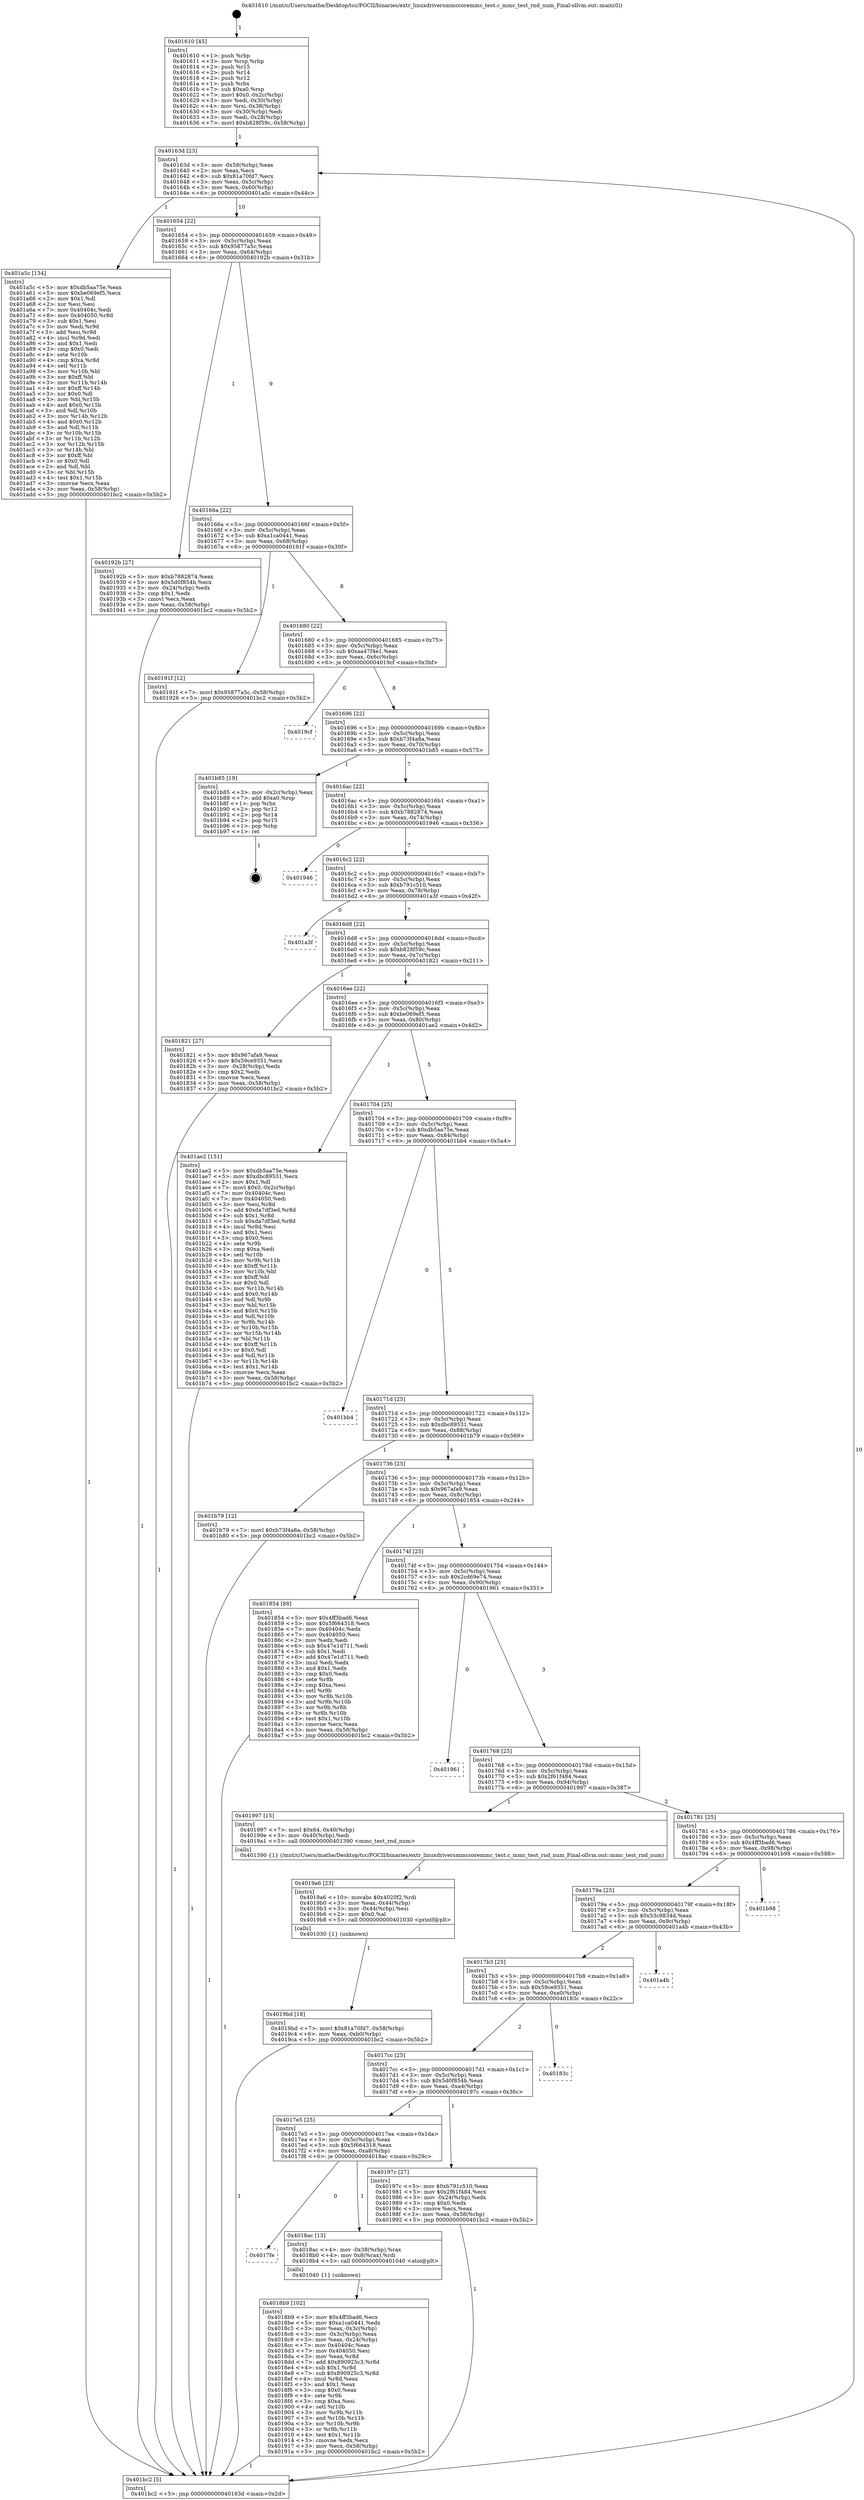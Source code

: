 digraph "0x401610" {
  label = "0x401610 (/mnt/c/Users/mathe/Desktop/tcc/POCII/binaries/extr_linuxdriversmmccoremmc_test.c_mmc_test_rnd_num_Final-ollvm.out::main(0))"
  labelloc = "t"
  node[shape=record]

  Entry [label="",width=0.3,height=0.3,shape=circle,fillcolor=black,style=filled]
  "0x40163d" [label="{
     0x40163d [23]\l
     | [instrs]\l
     &nbsp;&nbsp;0x40163d \<+3\>: mov -0x58(%rbp),%eax\l
     &nbsp;&nbsp;0x401640 \<+2\>: mov %eax,%ecx\l
     &nbsp;&nbsp;0x401642 \<+6\>: sub $0x81a70fd7,%ecx\l
     &nbsp;&nbsp;0x401648 \<+3\>: mov %eax,-0x5c(%rbp)\l
     &nbsp;&nbsp;0x40164b \<+3\>: mov %ecx,-0x60(%rbp)\l
     &nbsp;&nbsp;0x40164e \<+6\>: je 0000000000401a5c \<main+0x44c\>\l
  }"]
  "0x401a5c" [label="{
     0x401a5c [134]\l
     | [instrs]\l
     &nbsp;&nbsp;0x401a5c \<+5\>: mov $0xdb5aa75e,%eax\l
     &nbsp;&nbsp;0x401a61 \<+5\>: mov $0xbe069ef5,%ecx\l
     &nbsp;&nbsp;0x401a66 \<+2\>: mov $0x1,%dl\l
     &nbsp;&nbsp;0x401a68 \<+2\>: xor %esi,%esi\l
     &nbsp;&nbsp;0x401a6a \<+7\>: mov 0x40404c,%edi\l
     &nbsp;&nbsp;0x401a71 \<+8\>: mov 0x404050,%r8d\l
     &nbsp;&nbsp;0x401a79 \<+3\>: sub $0x1,%esi\l
     &nbsp;&nbsp;0x401a7c \<+3\>: mov %edi,%r9d\l
     &nbsp;&nbsp;0x401a7f \<+3\>: add %esi,%r9d\l
     &nbsp;&nbsp;0x401a82 \<+4\>: imul %r9d,%edi\l
     &nbsp;&nbsp;0x401a86 \<+3\>: and $0x1,%edi\l
     &nbsp;&nbsp;0x401a89 \<+3\>: cmp $0x0,%edi\l
     &nbsp;&nbsp;0x401a8c \<+4\>: sete %r10b\l
     &nbsp;&nbsp;0x401a90 \<+4\>: cmp $0xa,%r8d\l
     &nbsp;&nbsp;0x401a94 \<+4\>: setl %r11b\l
     &nbsp;&nbsp;0x401a98 \<+3\>: mov %r10b,%bl\l
     &nbsp;&nbsp;0x401a9b \<+3\>: xor $0xff,%bl\l
     &nbsp;&nbsp;0x401a9e \<+3\>: mov %r11b,%r14b\l
     &nbsp;&nbsp;0x401aa1 \<+4\>: xor $0xff,%r14b\l
     &nbsp;&nbsp;0x401aa5 \<+3\>: xor $0x0,%dl\l
     &nbsp;&nbsp;0x401aa8 \<+3\>: mov %bl,%r15b\l
     &nbsp;&nbsp;0x401aab \<+4\>: and $0x0,%r15b\l
     &nbsp;&nbsp;0x401aaf \<+3\>: and %dl,%r10b\l
     &nbsp;&nbsp;0x401ab2 \<+3\>: mov %r14b,%r12b\l
     &nbsp;&nbsp;0x401ab5 \<+4\>: and $0x0,%r12b\l
     &nbsp;&nbsp;0x401ab9 \<+3\>: and %dl,%r11b\l
     &nbsp;&nbsp;0x401abc \<+3\>: or %r10b,%r15b\l
     &nbsp;&nbsp;0x401abf \<+3\>: or %r11b,%r12b\l
     &nbsp;&nbsp;0x401ac2 \<+3\>: xor %r12b,%r15b\l
     &nbsp;&nbsp;0x401ac5 \<+3\>: or %r14b,%bl\l
     &nbsp;&nbsp;0x401ac8 \<+3\>: xor $0xff,%bl\l
     &nbsp;&nbsp;0x401acb \<+3\>: or $0x0,%dl\l
     &nbsp;&nbsp;0x401ace \<+2\>: and %dl,%bl\l
     &nbsp;&nbsp;0x401ad0 \<+3\>: or %bl,%r15b\l
     &nbsp;&nbsp;0x401ad3 \<+4\>: test $0x1,%r15b\l
     &nbsp;&nbsp;0x401ad7 \<+3\>: cmovne %ecx,%eax\l
     &nbsp;&nbsp;0x401ada \<+3\>: mov %eax,-0x58(%rbp)\l
     &nbsp;&nbsp;0x401add \<+5\>: jmp 0000000000401bc2 \<main+0x5b2\>\l
  }"]
  "0x401654" [label="{
     0x401654 [22]\l
     | [instrs]\l
     &nbsp;&nbsp;0x401654 \<+5\>: jmp 0000000000401659 \<main+0x49\>\l
     &nbsp;&nbsp;0x401659 \<+3\>: mov -0x5c(%rbp),%eax\l
     &nbsp;&nbsp;0x40165c \<+5\>: sub $0x95877a5c,%eax\l
     &nbsp;&nbsp;0x401661 \<+3\>: mov %eax,-0x64(%rbp)\l
     &nbsp;&nbsp;0x401664 \<+6\>: je 000000000040192b \<main+0x31b\>\l
  }"]
  Exit [label="",width=0.3,height=0.3,shape=circle,fillcolor=black,style=filled,peripheries=2]
  "0x40192b" [label="{
     0x40192b [27]\l
     | [instrs]\l
     &nbsp;&nbsp;0x40192b \<+5\>: mov $0xb7882874,%eax\l
     &nbsp;&nbsp;0x401930 \<+5\>: mov $0x5d0f854b,%ecx\l
     &nbsp;&nbsp;0x401935 \<+3\>: mov -0x24(%rbp),%edx\l
     &nbsp;&nbsp;0x401938 \<+3\>: cmp $0x1,%edx\l
     &nbsp;&nbsp;0x40193b \<+3\>: cmovl %ecx,%eax\l
     &nbsp;&nbsp;0x40193e \<+3\>: mov %eax,-0x58(%rbp)\l
     &nbsp;&nbsp;0x401941 \<+5\>: jmp 0000000000401bc2 \<main+0x5b2\>\l
  }"]
  "0x40166a" [label="{
     0x40166a [22]\l
     | [instrs]\l
     &nbsp;&nbsp;0x40166a \<+5\>: jmp 000000000040166f \<main+0x5f\>\l
     &nbsp;&nbsp;0x40166f \<+3\>: mov -0x5c(%rbp),%eax\l
     &nbsp;&nbsp;0x401672 \<+5\>: sub $0xa1ca0441,%eax\l
     &nbsp;&nbsp;0x401677 \<+3\>: mov %eax,-0x68(%rbp)\l
     &nbsp;&nbsp;0x40167a \<+6\>: je 000000000040191f \<main+0x30f\>\l
  }"]
  "0x4019bd" [label="{
     0x4019bd [18]\l
     | [instrs]\l
     &nbsp;&nbsp;0x4019bd \<+7\>: movl $0x81a70fd7,-0x58(%rbp)\l
     &nbsp;&nbsp;0x4019c4 \<+6\>: mov %eax,-0xb0(%rbp)\l
     &nbsp;&nbsp;0x4019ca \<+5\>: jmp 0000000000401bc2 \<main+0x5b2\>\l
  }"]
  "0x40191f" [label="{
     0x40191f [12]\l
     | [instrs]\l
     &nbsp;&nbsp;0x40191f \<+7\>: movl $0x95877a5c,-0x58(%rbp)\l
     &nbsp;&nbsp;0x401926 \<+5\>: jmp 0000000000401bc2 \<main+0x5b2\>\l
  }"]
  "0x401680" [label="{
     0x401680 [22]\l
     | [instrs]\l
     &nbsp;&nbsp;0x401680 \<+5\>: jmp 0000000000401685 \<main+0x75\>\l
     &nbsp;&nbsp;0x401685 \<+3\>: mov -0x5c(%rbp),%eax\l
     &nbsp;&nbsp;0x401688 \<+5\>: sub $0xaa47f4e1,%eax\l
     &nbsp;&nbsp;0x40168d \<+3\>: mov %eax,-0x6c(%rbp)\l
     &nbsp;&nbsp;0x401690 \<+6\>: je 00000000004019cf \<main+0x3bf\>\l
  }"]
  "0x4019a6" [label="{
     0x4019a6 [23]\l
     | [instrs]\l
     &nbsp;&nbsp;0x4019a6 \<+10\>: movabs $0x4020f2,%rdi\l
     &nbsp;&nbsp;0x4019b0 \<+3\>: mov %eax,-0x44(%rbp)\l
     &nbsp;&nbsp;0x4019b3 \<+3\>: mov -0x44(%rbp),%esi\l
     &nbsp;&nbsp;0x4019b6 \<+2\>: mov $0x0,%al\l
     &nbsp;&nbsp;0x4019b8 \<+5\>: call 0000000000401030 \<printf@plt\>\l
     | [calls]\l
     &nbsp;&nbsp;0x401030 \{1\} (unknown)\l
  }"]
  "0x4019cf" [label="{
     0x4019cf\l
  }", style=dashed]
  "0x401696" [label="{
     0x401696 [22]\l
     | [instrs]\l
     &nbsp;&nbsp;0x401696 \<+5\>: jmp 000000000040169b \<main+0x8b\>\l
     &nbsp;&nbsp;0x40169b \<+3\>: mov -0x5c(%rbp),%eax\l
     &nbsp;&nbsp;0x40169e \<+5\>: sub $0xb73f4a8a,%eax\l
     &nbsp;&nbsp;0x4016a3 \<+3\>: mov %eax,-0x70(%rbp)\l
     &nbsp;&nbsp;0x4016a6 \<+6\>: je 0000000000401b85 \<main+0x575\>\l
  }"]
  "0x4018b9" [label="{
     0x4018b9 [102]\l
     | [instrs]\l
     &nbsp;&nbsp;0x4018b9 \<+5\>: mov $0x4ff3bad6,%ecx\l
     &nbsp;&nbsp;0x4018be \<+5\>: mov $0xa1ca0441,%edx\l
     &nbsp;&nbsp;0x4018c3 \<+3\>: mov %eax,-0x3c(%rbp)\l
     &nbsp;&nbsp;0x4018c6 \<+3\>: mov -0x3c(%rbp),%eax\l
     &nbsp;&nbsp;0x4018c9 \<+3\>: mov %eax,-0x24(%rbp)\l
     &nbsp;&nbsp;0x4018cc \<+7\>: mov 0x40404c,%eax\l
     &nbsp;&nbsp;0x4018d3 \<+7\>: mov 0x404050,%esi\l
     &nbsp;&nbsp;0x4018da \<+3\>: mov %eax,%r8d\l
     &nbsp;&nbsp;0x4018dd \<+7\>: add $0x890925c3,%r8d\l
     &nbsp;&nbsp;0x4018e4 \<+4\>: sub $0x1,%r8d\l
     &nbsp;&nbsp;0x4018e8 \<+7\>: sub $0x890925c3,%r8d\l
     &nbsp;&nbsp;0x4018ef \<+4\>: imul %r8d,%eax\l
     &nbsp;&nbsp;0x4018f3 \<+3\>: and $0x1,%eax\l
     &nbsp;&nbsp;0x4018f6 \<+3\>: cmp $0x0,%eax\l
     &nbsp;&nbsp;0x4018f9 \<+4\>: sete %r9b\l
     &nbsp;&nbsp;0x4018fd \<+3\>: cmp $0xa,%esi\l
     &nbsp;&nbsp;0x401900 \<+4\>: setl %r10b\l
     &nbsp;&nbsp;0x401904 \<+3\>: mov %r9b,%r11b\l
     &nbsp;&nbsp;0x401907 \<+3\>: and %r10b,%r11b\l
     &nbsp;&nbsp;0x40190a \<+3\>: xor %r10b,%r9b\l
     &nbsp;&nbsp;0x40190d \<+3\>: or %r9b,%r11b\l
     &nbsp;&nbsp;0x401910 \<+4\>: test $0x1,%r11b\l
     &nbsp;&nbsp;0x401914 \<+3\>: cmovne %edx,%ecx\l
     &nbsp;&nbsp;0x401917 \<+3\>: mov %ecx,-0x58(%rbp)\l
     &nbsp;&nbsp;0x40191a \<+5\>: jmp 0000000000401bc2 \<main+0x5b2\>\l
  }"]
  "0x401b85" [label="{
     0x401b85 [19]\l
     | [instrs]\l
     &nbsp;&nbsp;0x401b85 \<+3\>: mov -0x2c(%rbp),%eax\l
     &nbsp;&nbsp;0x401b88 \<+7\>: add $0xa0,%rsp\l
     &nbsp;&nbsp;0x401b8f \<+1\>: pop %rbx\l
     &nbsp;&nbsp;0x401b90 \<+2\>: pop %r12\l
     &nbsp;&nbsp;0x401b92 \<+2\>: pop %r14\l
     &nbsp;&nbsp;0x401b94 \<+2\>: pop %r15\l
     &nbsp;&nbsp;0x401b96 \<+1\>: pop %rbp\l
     &nbsp;&nbsp;0x401b97 \<+1\>: ret\l
  }"]
  "0x4016ac" [label="{
     0x4016ac [22]\l
     | [instrs]\l
     &nbsp;&nbsp;0x4016ac \<+5\>: jmp 00000000004016b1 \<main+0xa1\>\l
     &nbsp;&nbsp;0x4016b1 \<+3\>: mov -0x5c(%rbp),%eax\l
     &nbsp;&nbsp;0x4016b4 \<+5\>: sub $0xb7882874,%eax\l
     &nbsp;&nbsp;0x4016b9 \<+3\>: mov %eax,-0x74(%rbp)\l
     &nbsp;&nbsp;0x4016bc \<+6\>: je 0000000000401946 \<main+0x336\>\l
  }"]
  "0x4017fe" [label="{
     0x4017fe\l
  }", style=dashed]
  "0x401946" [label="{
     0x401946\l
  }", style=dashed]
  "0x4016c2" [label="{
     0x4016c2 [22]\l
     | [instrs]\l
     &nbsp;&nbsp;0x4016c2 \<+5\>: jmp 00000000004016c7 \<main+0xb7\>\l
     &nbsp;&nbsp;0x4016c7 \<+3\>: mov -0x5c(%rbp),%eax\l
     &nbsp;&nbsp;0x4016ca \<+5\>: sub $0xb791c510,%eax\l
     &nbsp;&nbsp;0x4016cf \<+3\>: mov %eax,-0x78(%rbp)\l
     &nbsp;&nbsp;0x4016d2 \<+6\>: je 0000000000401a3f \<main+0x42f\>\l
  }"]
  "0x4018ac" [label="{
     0x4018ac [13]\l
     | [instrs]\l
     &nbsp;&nbsp;0x4018ac \<+4\>: mov -0x38(%rbp),%rax\l
     &nbsp;&nbsp;0x4018b0 \<+4\>: mov 0x8(%rax),%rdi\l
     &nbsp;&nbsp;0x4018b4 \<+5\>: call 0000000000401040 \<atoi@plt\>\l
     | [calls]\l
     &nbsp;&nbsp;0x401040 \{1\} (unknown)\l
  }"]
  "0x401a3f" [label="{
     0x401a3f\l
  }", style=dashed]
  "0x4016d8" [label="{
     0x4016d8 [22]\l
     | [instrs]\l
     &nbsp;&nbsp;0x4016d8 \<+5\>: jmp 00000000004016dd \<main+0xcd\>\l
     &nbsp;&nbsp;0x4016dd \<+3\>: mov -0x5c(%rbp),%eax\l
     &nbsp;&nbsp;0x4016e0 \<+5\>: sub $0xb828f59c,%eax\l
     &nbsp;&nbsp;0x4016e5 \<+3\>: mov %eax,-0x7c(%rbp)\l
     &nbsp;&nbsp;0x4016e8 \<+6\>: je 0000000000401821 \<main+0x211\>\l
  }"]
  "0x4017e5" [label="{
     0x4017e5 [25]\l
     | [instrs]\l
     &nbsp;&nbsp;0x4017e5 \<+5\>: jmp 00000000004017ea \<main+0x1da\>\l
     &nbsp;&nbsp;0x4017ea \<+3\>: mov -0x5c(%rbp),%eax\l
     &nbsp;&nbsp;0x4017ed \<+5\>: sub $0x5f664318,%eax\l
     &nbsp;&nbsp;0x4017f2 \<+6\>: mov %eax,-0xa8(%rbp)\l
     &nbsp;&nbsp;0x4017f8 \<+6\>: je 00000000004018ac \<main+0x29c\>\l
  }"]
  "0x401821" [label="{
     0x401821 [27]\l
     | [instrs]\l
     &nbsp;&nbsp;0x401821 \<+5\>: mov $0x967afa9,%eax\l
     &nbsp;&nbsp;0x401826 \<+5\>: mov $0x59ce9351,%ecx\l
     &nbsp;&nbsp;0x40182b \<+3\>: mov -0x28(%rbp),%edx\l
     &nbsp;&nbsp;0x40182e \<+3\>: cmp $0x2,%edx\l
     &nbsp;&nbsp;0x401831 \<+3\>: cmovne %ecx,%eax\l
     &nbsp;&nbsp;0x401834 \<+3\>: mov %eax,-0x58(%rbp)\l
     &nbsp;&nbsp;0x401837 \<+5\>: jmp 0000000000401bc2 \<main+0x5b2\>\l
  }"]
  "0x4016ee" [label="{
     0x4016ee [22]\l
     | [instrs]\l
     &nbsp;&nbsp;0x4016ee \<+5\>: jmp 00000000004016f3 \<main+0xe3\>\l
     &nbsp;&nbsp;0x4016f3 \<+3\>: mov -0x5c(%rbp),%eax\l
     &nbsp;&nbsp;0x4016f6 \<+5\>: sub $0xbe069ef5,%eax\l
     &nbsp;&nbsp;0x4016fb \<+3\>: mov %eax,-0x80(%rbp)\l
     &nbsp;&nbsp;0x4016fe \<+6\>: je 0000000000401ae2 \<main+0x4d2\>\l
  }"]
  "0x401bc2" [label="{
     0x401bc2 [5]\l
     | [instrs]\l
     &nbsp;&nbsp;0x401bc2 \<+5\>: jmp 000000000040163d \<main+0x2d\>\l
  }"]
  "0x401610" [label="{
     0x401610 [45]\l
     | [instrs]\l
     &nbsp;&nbsp;0x401610 \<+1\>: push %rbp\l
     &nbsp;&nbsp;0x401611 \<+3\>: mov %rsp,%rbp\l
     &nbsp;&nbsp;0x401614 \<+2\>: push %r15\l
     &nbsp;&nbsp;0x401616 \<+2\>: push %r14\l
     &nbsp;&nbsp;0x401618 \<+2\>: push %r12\l
     &nbsp;&nbsp;0x40161a \<+1\>: push %rbx\l
     &nbsp;&nbsp;0x40161b \<+7\>: sub $0xa0,%rsp\l
     &nbsp;&nbsp;0x401622 \<+7\>: movl $0x0,-0x2c(%rbp)\l
     &nbsp;&nbsp;0x401629 \<+3\>: mov %edi,-0x30(%rbp)\l
     &nbsp;&nbsp;0x40162c \<+4\>: mov %rsi,-0x38(%rbp)\l
     &nbsp;&nbsp;0x401630 \<+3\>: mov -0x30(%rbp),%edi\l
     &nbsp;&nbsp;0x401633 \<+3\>: mov %edi,-0x28(%rbp)\l
     &nbsp;&nbsp;0x401636 \<+7\>: movl $0xb828f59c,-0x58(%rbp)\l
  }"]
  "0x40197c" [label="{
     0x40197c [27]\l
     | [instrs]\l
     &nbsp;&nbsp;0x40197c \<+5\>: mov $0xb791c510,%eax\l
     &nbsp;&nbsp;0x401981 \<+5\>: mov $0x2f61f484,%ecx\l
     &nbsp;&nbsp;0x401986 \<+3\>: mov -0x24(%rbp),%edx\l
     &nbsp;&nbsp;0x401989 \<+3\>: cmp $0x0,%edx\l
     &nbsp;&nbsp;0x40198c \<+3\>: cmove %ecx,%eax\l
     &nbsp;&nbsp;0x40198f \<+3\>: mov %eax,-0x58(%rbp)\l
     &nbsp;&nbsp;0x401992 \<+5\>: jmp 0000000000401bc2 \<main+0x5b2\>\l
  }"]
  "0x401ae2" [label="{
     0x401ae2 [151]\l
     | [instrs]\l
     &nbsp;&nbsp;0x401ae2 \<+5\>: mov $0xdb5aa75e,%eax\l
     &nbsp;&nbsp;0x401ae7 \<+5\>: mov $0xdbc89531,%ecx\l
     &nbsp;&nbsp;0x401aec \<+2\>: mov $0x1,%dl\l
     &nbsp;&nbsp;0x401aee \<+7\>: movl $0x0,-0x2c(%rbp)\l
     &nbsp;&nbsp;0x401af5 \<+7\>: mov 0x40404c,%esi\l
     &nbsp;&nbsp;0x401afc \<+7\>: mov 0x404050,%edi\l
     &nbsp;&nbsp;0x401b03 \<+3\>: mov %esi,%r8d\l
     &nbsp;&nbsp;0x401b06 \<+7\>: add $0xda7df3ed,%r8d\l
     &nbsp;&nbsp;0x401b0d \<+4\>: sub $0x1,%r8d\l
     &nbsp;&nbsp;0x401b11 \<+7\>: sub $0xda7df3ed,%r8d\l
     &nbsp;&nbsp;0x401b18 \<+4\>: imul %r8d,%esi\l
     &nbsp;&nbsp;0x401b1c \<+3\>: and $0x1,%esi\l
     &nbsp;&nbsp;0x401b1f \<+3\>: cmp $0x0,%esi\l
     &nbsp;&nbsp;0x401b22 \<+4\>: sete %r9b\l
     &nbsp;&nbsp;0x401b26 \<+3\>: cmp $0xa,%edi\l
     &nbsp;&nbsp;0x401b29 \<+4\>: setl %r10b\l
     &nbsp;&nbsp;0x401b2d \<+3\>: mov %r9b,%r11b\l
     &nbsp;&nbsp;0x401b30 \<+4\>: xor $0xff,%r11b\l
     &nbsp;&nbsp;0x401b34 \<+3\>: mov %r10b,%bl\l
     &nbsp;&nbsp;0x401b37 \<+3\>: xor $0xff,%bl\l
     &nbsp;&nbsp;0x401b3a \<+3\>: xor $0x0,%dl\l
     &nbsp;&nbsp;0x401b3d \<+3\>: mov %r11b,%r14b\l
     &nbsp;&nbsp;0x401b40 \<+4\>: and $0x0,%r14b\l
     &nbsp;&nbsp;0x401b44 \<+3\>: and %dl,%r9b\l
     &nbsp;&nbsp;0x401b47 \<+3\>: mov %bl,%r15b\l
     &nbsp;&nbsp;0x401b4a \<+4\>: and $0x0,%r15b\l
     &nbsp;&nbsp;0x401b4e \<+3\>: and %dl,%r10b\l
     &nbsp;&nbsp;0x401b51 \<+3\>: or %r9b,%r14b\l
     &nbsp;&nbsp;0x401b54 \<+3\>: or %r10b,%r15b\l
     &nbsp;&nbsp;0x401b57 \<+3\>: xor %r15b,%r14b\l
     &nbsp;&nbsp;0x401b5a \<+3\>: or %bl,%r11b\l
     &nbsp;&nbsp;0x401b5d \<+4\>: xor $0xff,%r11b\l
     &nbsp;&nbsp;0x401b61 \<+3\>: or $0x0,%dl\l
     &nbsp;&nbsp;0x401b64 \<+3\>: and %dl,%r11b\l
     &nbsp;&nbsp;0x401b67 \<+3\>: or %r11b,%r14b\l
     &nbsp;&nbsp;0x401b6a \<+4\>: test $0x1,%r14b\l
     &nbsp;&nbsp;0x401b6e \<+3\>: cmovne %ecx,%eax\l
     &nbsp;&nbsp;0x401b71 \<+3\>: mov %eax,-0x58(%rbp)\l
     &nbsp;&nbsp;0x401b74 \<+5\>: jmp 0000000000401bc2 \<main+0x5b2\>\l
  }"]
  "0x401704" [label="{
     0x401704 [25]\l
     | [instrs]\l
     &nbsp;&nbsp;0x401704 \<+5\>: jmp 0000000000401709 \<main+0xf9\>\l
     &nbsp;&nbsp;0x401709 \<+3\>: mov -0x5c(%rbp),%eax\l
     &nbsp;&nbsp;0x40170c \<+5\>: sub $0xdb5aa75e,%eax\l
     &nbsp;&nbsp;0x401711 \<+6\>: mov %eax,-0x84(%rbp)\l
     &nbsp;&nbsp;0x401717 \<+6\>: je 0000000000401bb4 \<main+0x5a4\>\l
  }"]
  "0x4017cc" [label="{
     0x4017cc [25]\l
     | [instrs]\l
     &nbsp;&nbsp;0x4017cc \<+5\>: jmp 00000000004017d1 \<main+0x1c1\>\l
     &nbsp;&nbsp;0x4017d1 \<+3\>: mov -0x5c(%rbp),%eax\l
     &nbsp;&nbsp;0x4017d4 \<+5\>: sub $0x5d0f854b,%eax\l
     &nbsp;&nbsp;0x4017d9 \<+6\>: mov %eax,-0xa4(%rbp)\l
     &nbsp;&nbsp;0x4017df \<+6\>: je 000000000040197c \<main+0x36c\>\l
  }"]
  "0x401bb4" [label="{
     0x401bb4\l
  }", style=dashed]
  "0x40171d" [label="{
     0x40171d [25]\l
     | [instrs]\l
     &nbsp;&nbsp;0x40171d \<+5\>: jmp 0000000000401722 \<main+0x112\>\l
     &nbsp;&nbsp;0x401722 \<+3\>: mov -0x5c(%rbp),%eax\l
     &nbsp;&nbsp;0x401725 \<+5\>: sub $0xdbc89531,%eax\l
     &nbsp;&nbsp;0x40172a \<+6\>: mov %eax,-0x88(%rbp)\l
     &nbsp;&nbsp;0x401730 \<+6\>: je 0000000000401b79 \<main+0x569\>\l
  }"]
  "0x40183c" [label="{
     0x40183c\l
  }", style=dashed]
  "0x401b79" [label="{
     0x401b79 [12]\l
     | [instrs]\l
     &nbsp;&nbsp;0x401b79 \<+7\>: movl $0xb73f4a8a,-0x58(%rbp)\l
     &nbsp;&nbsp;0x401b80 \<+5\>: jmp 0000000000401bc2 \<main+0x5b2\>\l
  }"]
  "0x401736" [label="{
     0x401736 [25]\l
     | [instrs]\l
     &nbsp;&nbsp;0x401736 \<+5\>: jmp 000000000040173b \<main+0x12b\>\l
     &nbsp;&nbsp;0x40173b \<+3\>: mov -0x5c(%rbp),%eax\l
     &nbsp;&nbsp;0x40173e \<+5\>: sub $0x967afa9,%eax\l
     &nbsp;&nbsp;0x401743 \<+6\>: mov %eax,-0x8c(%rbp)\l
     &nbsp;&nbsp;0x401749 \<+6\>: je 0000000000401854 \<main+0x244\>\l
  }"]
  "0x4017b3" [label="{
     0x4017b3 [25]\l
     | [instrs]\l
     &nbsp;&nbsp;0x4017b3 \<+5\>: jmp 00000000004017b8 \<main+0x1a8\>\l
     &nbsp;&nbsp;0x4017b8 \<+3\>: mov -0x5c(%rbp),%eax\l
     &nbsp;&nbsp;0x4017bb \<+5\>: sub $0x59ce9351,%eax\l
     &nbsp;&nbsp;0x4017c0 \<+6\>: mov %eax,-0xa0(%rbp)\l
     &nbsp;&nbsp;0x4017c6 \<+6\>: je 000000000040183c \<main+0x22c\>\l
  }"]
  "0x401854" [label="{
     0x401854 [88]\l
     | [instrs]\l
     &nbsp;&nbsp;0x401854 \<+5\>: mov $0x4ff3bad6,%eax\l
     &nbsp;&nbsp;0x401859 \<+5\>: mov $0x5f664318,%ecx\l
     &nbsp;&nbsp;0x40185e \<+7\>: mov 0x40404c,%edx\l
     &nbsp;&nbsp;0x401865 \<+7\>: mov 0x404050,%esi\l
     &nbsp;&nbsp;0x40186c \<+2\>: mov %edx,%edi\l
     &nbsp;&nbsp;0x40186e \<+6\>: sub $0x47e1d711,%edi\l
     &nbsp;&nbsp;0x401874 \<+3\>: sub $0x1,%edi\l
     &nbsp;&nbsp;0x401877 \<+6\>: add $0x47e1d711,%edi\l
     &nbsp;&nbsp;0x40187d \<+3\>: imul %edi,%edx\l
     &nbsp;&nbsp;0x401880 \<+3\>: and $0x1,%edx\l
     &nbsp;&nbsp;0x401883 \<+3\>: cmp $0x0,%edx\l
     &nbsp;&nbsp;0x401886 \<+4\>: sete %r8b\l
     &nbsp;&nbsp;0x40188a \<+3\>: cmp $0xa,%esi\l
     &nbsp;&nbsp;0x40188d \<+4\>: setl %r9b\l
     &nbsp;&nbsp;0x401891 \<+3\>: mov %r8b,%r10b\l
     &nbsp;&nbsp;0x401894 \<+3\>: and %r9b,%r10b\l
     &nbsp;&nbsp;0x401897 \<+3\>: xor %r9b,%r8b\l
     &nbsp;&nbsp;0x40189a \<+3\>: or %r8b,%r10b\l
     &nbsp;&nbsp;0x40189d \<+4\>: test $0x1,%r10b\l
     &nbsp;&nbsp;0x4018a1 \<+3\>: cmovne %ecx,%eax\l
     &nbsp;&nbsp;0x4018a4 \<+3\>: mov %eax,-0x58(%rbp)\l
     &nbsp;&nbsp;0x4018a7 \<+5\>: jmp 0000000000401bc2 \<main+0x5b2\>\l
  }"]
  "0x40174f" [label="{
     0x40174f [25]\l
     | [instrs]\l
     &nbsp;&nbsp;0x40174f \<+5\>: jmp 0000000000401754 \<main+0x144\>\l
     &nbsp;&nbsp;0x401754 \<+3\>: mov -0x5c(%rbp),%eax\l
     &nbsp;&nbsp;0x401757 \<+5\>: sub $0x2cd69e74,%eax\l
     &nbsp;&nbsp;0x40175c \<+6\>: mov %eax,-0x90(%rbp)\l
     &nbsp;&nbsp;0x401762 \<+6\>: je 0000000000401961 \<main+0x351\>\l
  }"]
  "0x401a4b" [label="{
     0x401a4b\l
  }", style=dashed]
  "0x401961" [label="{
     0x401961\l
  }", style=dashed]
  "0x401768" [label="{
     0x401768 [25]\l
     | [instrs]\l
     &nbsp;&nbsp;0x401768 \<+5\>: jmp 000000000040176d \<main+0x15d\>\l
     &nbsp;&nbsp;0x40176d \<+3\>: mov -0x5c(%rbp),%eax\l
     &nbsp;&nbsp;0x401770 \<+5\>: sub $0x2f61f484,%eax\l
     &nbsp;&nbsp;0x401775 \<+6\>: mov %eax,-0x94(%rbp)\l
     &nbsp;&nbsp;0x40177b \<+6\>: je 0000000000401997 \<main+0x387\>\l
  }"]
  "0x40179a" [label="{
     0x40179a [25]\l
     | [instrs]\l
     &nbsp;&nbsp;0x40179a \<+5\>: jmp 000000000040179f \<main+0x18f\>\l
     &nbsp;&nbsp;0x40179f \<+3\>: mov -0x5c(%rbp),%eax\l
     &nbsp;&nbsp;0x4017a2 \<+5\>: sub $0x53c9834d,%eax\l
     &nbsp;&nbsp;0x4017a7 \<+6\>: mov %eax,-0x9c(%rbp)\l
     &nbsp;&nbsp;0x4017ad \<+6\>: je 0000000000401a4b \<main+0x43b\>\l
  }"]
  "0x401997" [label="{
     0x401997 [15]\l
     | [instrs]\l
     &nbsp;&nbsp;0x401997 \<+7\>: movl $0x64,-0x40(%rbp)\l
     &nbsp;&nbsp;0x40199e \<+3\>: mov -0x40(%rbp),%edi\l
     &nbsp;&nbsp;0x4019a1 \<+5\>: call 0000000000401390 \<mmc_test_rnd_num\>\l
     | [calls]\l
     &nbsp;&nbsp;0x401390 \{1\} (/mnt/c/Users/mathe/Desktop/tcc/POCII/binaries/extr_linuxdriversmmccoremmc_test.c_mmc_test_rnd_num_Final-ollvm.out::mmc_test_rnd_num)\l
  }"]
  "0x401781" [label="{
     0x401781 [25]\l
     | [instrs]\l
     &nbsp;&nbsp;0x401781 \<+5\>: jmp 0000000000401786 \<main+0x176\>\l
     &nbsp;&nbsp;0x401786 \<+3\>: mov -0x5c(%rbp),%eax\l
     &nbsp;&nbsp;0x401789 \<+5\>: sub $0x4ff3bad6,%eax\l
     &nbsp;&nbsp;0x40178e \<+6\>: mov %eax,-0x98(%rbp)\l
     &nbsp;&nbsp;0x401794 \<+6\>: je 0000000000401b98 \<main+0x588\>\l
  }"]
  "0x401b98" [label="{
     0x401b98\l
  }", style=dashed]
  Entry -> "0x401610" [label=" 1"]
  "0x40163d" -> "0x401a5c" [label=" 1"]
  "0x40163d" -> "0x401654" [label=" 10"]
  "0x401b85" -> Exit [label=" 1"]
  "0x401654" -> "0x40192b" [label=" 1"]
  "0x401654" -> "0x40166a" [label=" 9"]
  "0x401b79" -> "0x401bc2" [label=" 1"]
  "0x40166a" -> "0x40191f" [label=" 1"]
  "0x40166a" -> "0x401680" [label=" 8"]
  "0x401ae2" -> "0x401bc2" [label=" 1"]
  "0x401680" -> "0x4019cf" [label=" 0"]
  "0x401680" -> "0x401696" [label=" 8"]
  "0x401a5c" -> "0x401bc2" [label=" 1"]
  "0x401696" -> "0x401b85" [label=" 1"]
  "0x401696" -> "0x4016ac" [label=" 7"]
  "0x4019bd" -> "0x401bc2" [label=" 1"]
  "0x4016ac" -> "0x401946" [label=" 0"]
  "0x4016ac" -> "0x4016c2" [label=" 7"]
  "0x4019a6" -> "0x4019bd" [label=" 1"]
  "0x4016c2" -> "0x401a3f" [label=" 0"]
  "0x4016c2" -> "0x4016d8" [label=" 7"]
  "0x401997" -> "0x4019a6" [label=" 1"]
  "0x4016d8" -> "0x401821" [label=" 1"]
  "0x4016d8" -> "0x4016ee" [label=" 6"]
  "0x401821" -> "0x401bc2" [label=" 1"]
  "0x401610" -> "0x40163d" [label=" 1"]
  "0x401bc2" -> "0x40163d" [label=" 10"]
  "0x40192b" -> "0x401bc2" [label=" 1"]
  "0x4016ee" -> "0x401ae2" [label=" 1"]
  "0x4016ee" -> "0x401704" [label=" 5"]
  "0x40191f" -> "0x401bc2" [label=" 1"]
  "0x401704" -> "0x401bb4" [label=" 0"]
  "0x401704" -> "0x40171d" [label=" 5"]
  "0x4018ac" -> "0x4018b9" [label=" 1"]
  "0x40171d" -> "0x401b79" [label=" 1"]
  "0x40171d" -> "0x401736" [label=" 4"]
  "0x4017e5" -> "0x4017fe" [label=" 0"]
  "0x401736" -> "0x401854" [label=" 1"]
  "0x401736" -> "0x40174f" [label=" 3"]
  "0x401854" -> "0x401bc2" [label=" 1"]
  "0x40197c" -> "0x401bc2" [label=" 1"]
  "0x40174f" -> "0x401961" [label=" 0"]
  "0x40174f" -> "0x401768" [label=" 3"]
  "0x4017cc" -> "0x4017e5" [label=" 1"]
  "0x401768" -> "0x401997" [label=" 1"]
  "0x401768" -> "0x401781" [label=" 2"]
  "0x4018b9" -> "0x401bc2" [label=" 1"]
  "0x401781" -> "0x401b98" [label=" 0"]
  "0x401781" -> "0x40179a" [label=" 2"]
  "0x4017cc" -> "0x40197c" [label=" 1"]
  "0x40179a" -> "0x401a4b" [label=" 0"]
  "0x40179a" -> "0x4017b3" [label=" 2"]
  "0x4017e5" -> "0x4018ac" [label=" 1"]
  "0x4017b3" -> "0x40183c" [label=" 0"]
  "0x4017b3" -> "0x4017cc" [label=" 2"]
}

